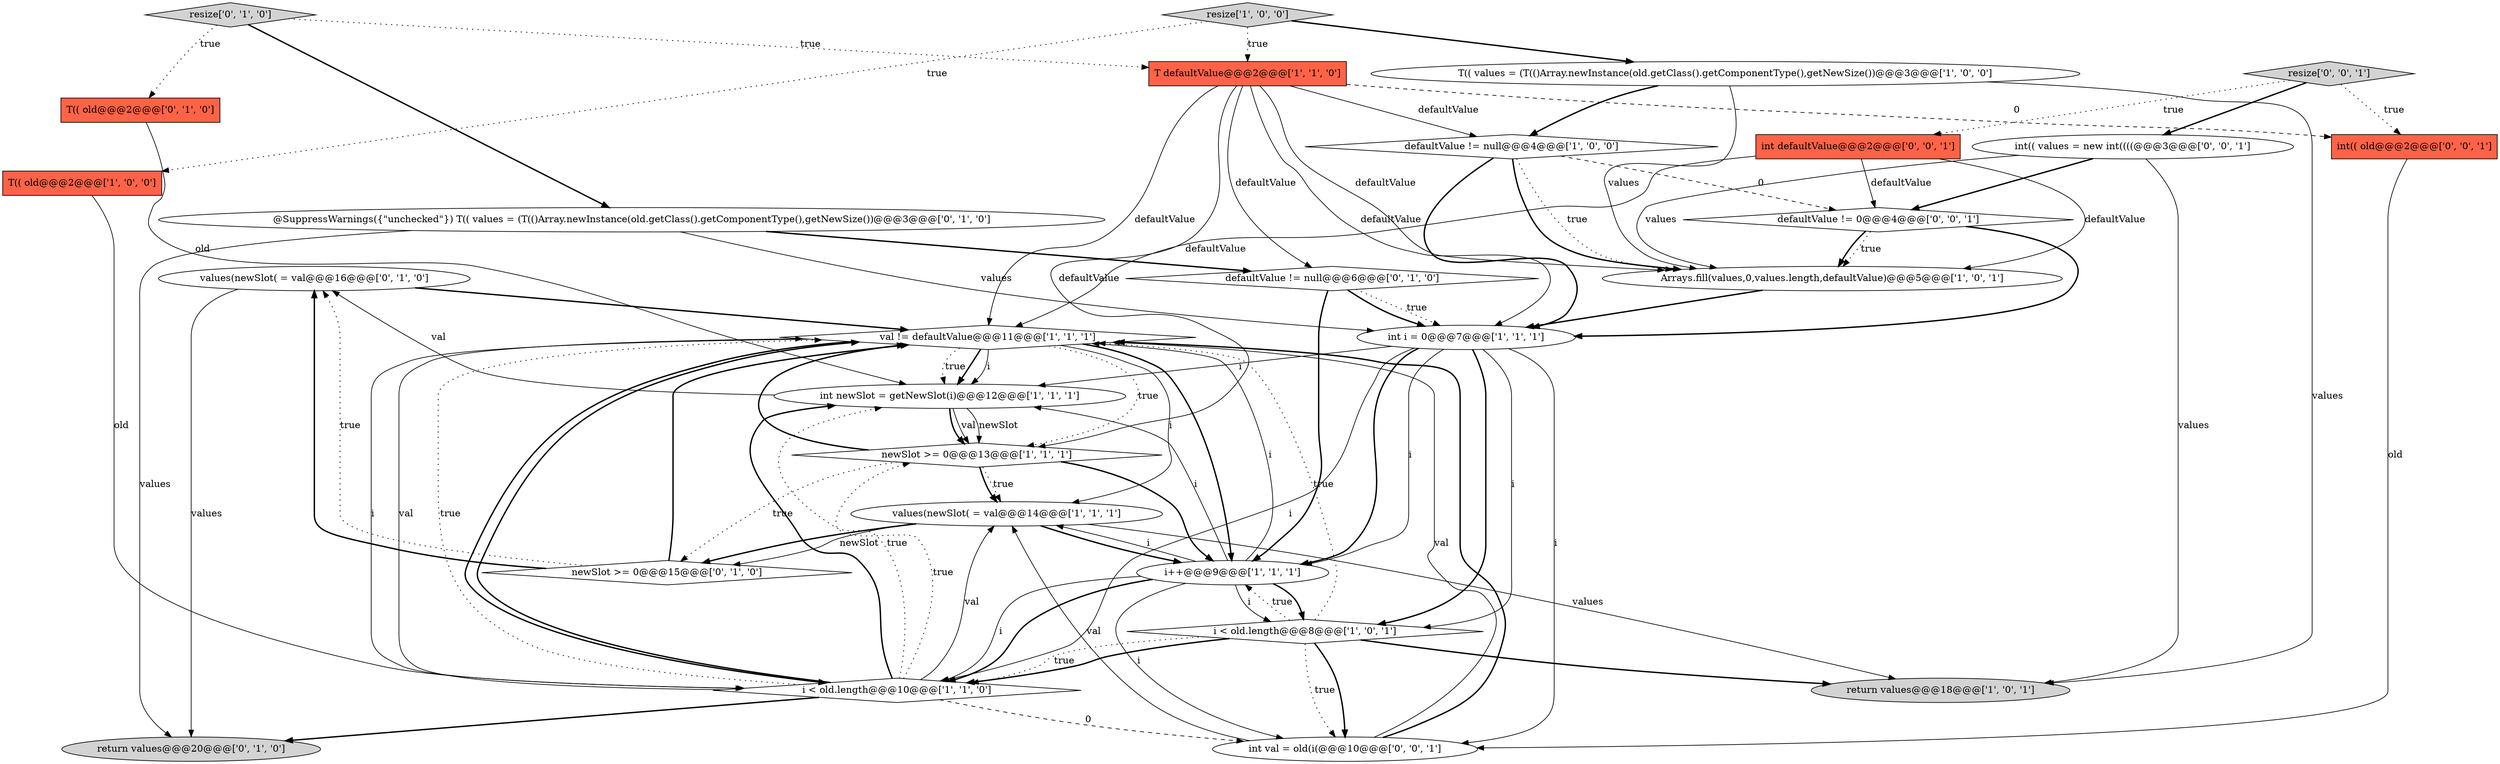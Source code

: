 digraph {
21 [style = filled, label = "return values@@@20@@@['0', '1', '0']", fillcolor = lightgray, shape = ellipse image = "AAA0AAABBB2BBB"];
18 [style = filled, label = "defaultValue != null@@@6@@@['0', '1', '0']", fillcolor = white, shape = diamond image = "AAA0AAABBB2BBB"];
10 [style = filled, label = "T defaultValue@@@2@@@['1', '1', '0']", fillcolor = tomato, shape = box image = "AAA0AAABBB1BBB"];
11 [style = filled, label = "int newSlot = getNewSlot(i)@@@12@@@['1', '1', '1']", fillcolor = white, shape = ellipse image = "AAA0AAABBB1BBB"];
1 [style = filled, label = "T(( old@@@2@@@['1', '0', '0']", fillcolor = tomato, shape = box image = "AAA0AAABBB1BBB"];
16 [style = filled, label = "T(( old@@@2@@@['0', '1', '0']", fillcolor = tomato, shape = box image = "AAA0AAABBB2BBB"];
8 [style = filled, label = "Arrays.fill(values,0,values.length,defaultValue)@@@5@@@['1', '0', '1']", fillcolor = white, shape = ellipse image = "AAA0AAABBB1BBB"];
7 [style = filled, label = "defaultValue != null@@@4@@@['1', '0', '0']", fillcolor = white, shape = diamond image = "AAA0AAABBB1BBB"];
26 [style = filled, label = "int defaultValue@@@2@@@['0', '0', '1']", fillcolor = tomato, shape = box image = "AAA0AAABBB3BBB"];
0 [style = filled, label = "values(newSlot( = val@@@14@@@['1', '1', '1']", fillcolor = white, shape = ellipse image = "AAA0AAABBB1BBB"];
19 [style = filled, label = "newSlot >= 0@@@15@@@['0', '1', '0']", fillcolor = white, shape = diamond image = "AAA0AAABBB2BBB"];
23 [style = filled, label = "int(( values = new int((((@@@3@@@['0', '0', '1']", fillcolor = white, shape = ellipse image = "AAA0AAABBB3BBB"];
4 [style = filled, label = "resize['1', '0', '0']", fillcolor = lightgray, shape = diamond image = "AAA0AAABBB1BBB"];
6 [style = filled, label = "i < old.length@@@8@@@['1', '0', '1']", fillcolor = white, shape = diamond image = "AAA0AAABBB1BBB"];
9 [style = filled, label = "newSlot >= 0@@@13@@@['1', '1', '1']", fillcolor = white, shape = diamond image = "AAA0AAABBB1BBB"];
22 [style = filled, label = "defaultValue != 0@@@4@@@['0', '0', '1']", fillcolor = white, shape = diamond image = "AAA0AAABBB3BBB"];
2 [style = filled, label = "val != defaultValue@@@11@@@['1', '1', '1']", fillcolor = white, shape = diamond image = "AAA0AAABBB1BBB"];
5 [style = filled, label = "int i = 0@@@7@@@['1', '1', '1']", fillcolor = white, shape = ellipse image = "AAA0AAABBB1BBB"];
25 [style = filled, label = "resize['0', '0', '1']", fillcolor = lightgray, shape = diamond image = "AAA0AAABBB3BBB"];
3 [style = filled, label = "T(( values = (T(()Array.newInstance(old.getClass().getComponentType(),getNewSize())@@@3@@@['1', '0', '0']", fillcolor = white, shape = ellipse image = "AAA0AAABBB1BBB"];
27 [style = filled, label = "int(( old@@@2@@@['0', '0', '1']", fillcolor = tomato, shape = box image = "AAA0AAABBB3BBB"];
12 [style = filled, label = "return values@@@18@@@['1', '0', '1']", fillcolor = lightgray, shape = ellipse image = "AAA0AAABBB1BBB"];
17 [style = filled, label = "resize['0', '1', '0']", fillcolor = lightgray, shape = diamond image = "AAA0AAABBB2BBB"];
15 [style = filled, label = "values(newSlot( = val@@@16@@@['0', '1', '0']", fillcolor = white, shape = ellipse image = "AAA0AAABBB2BBB"];
13 [style = filled, label = "i < old.length@@@10@@@['1', '1', '0']", fillcolor = white, shape = diamond image = "AAA0AAABBB1BBB"];
24 [style = filled, label = "int val = old(i(@@@10@@@['0', '0', '1']", fillcolor = white, shape = ellipse image = "AAA0AAABBB3BBB"];
20 [style = filled, label = "@SuppressWarnings({\"unchecked\"}) T(( values = (T(()Array.newInstance(old.getClass().getComponentType(),getNewSize())@@@3@@@['0', '1', '0']", fillcolor = white, shape = ellipse image = "AAA0AAABBB2BBB"];
14 [style = filled, label = "i++@@@9@@@['1', '1', '1']", fillcolor = white, shape = ellipse image = "AAA0AAABBB1BBB"];
23->22 [style = bold, label=""];
5->14 [style = bold, label=""];
27->24 [style = solid, label="old"];
16->11 [style = solid, label="old"];
13->2 [style = solid, label="val"];
25->26 [style = dotted, label="true"];
0->12 [style = solid, label="values"];
3->7 [style = bold, label=""];
0->19 [style = solid, label="newSlot"];
13->11 [style = bold, label=""];
14->11 [style = solid, label="i"];
24->2 [style = solid, label="val"];
6->12 [style = bold, label=""];
9->14 [style = bold, label=""];
14->13 [style = solid, label="i"];
4->3 [style = bold, label=""];
5->6 [style = bold, label=""];
14->6 [style = solid, label="i"];
26->2 [style = solid, label="defaultValue"];
10->9 [style = solid, label="defaultValue"];
8->5 [style = bold, label=""];
24->2 [style = bold, label=""];
20->18 [style = bold, label=""];
2->11 [style = solid, label="i"];
7->8 [style = dotted, label="true"];
14->13 [style = bold, label=""];
2->0 [style = solid, label="i"];
5->6 [style = solid, label="i"];
0->19 [style = bold, label=""];
23->12 [style = solid, label="values"];
15->2 [style = bold, label=""];
26->22 [style = solid, label="defaultValue"];
25->27 [style = dotted, label="true"];
13->0 [style = solid, label="val"];
6->24 [style = dotted, label="true"];
1->13 [style = solid, label="old"];
7->22 [style = dashed, label="0"];
24->0 [style = solid, label="val"];
3->12 [style = solid, label="values"];
14->2 [style = solid, label="i"];
11->15 [style = solid, label="val"];
19->2 [style = bold, label=""];
0->14 [style = bold, label=""];
9->19 [style = dotted, label="true"];
26->8 [style = solid, label="defaultValue"];
11->9 [style = solid, label="val"];
20->21 [style = solid, label="values"];
7->8 [style = bold, label=""];
11->9 [style = solid, label="newSlot"];
17->16 [style = dotted, label="true"];
2->13 [style = bold, label=""];
13->11 [style = dotted, label="true"];
6->14 [style = dotted, label="true"];
5->13 [style = solid, label="i"];
6->24 [style = bold, label=""];
10->18 [style = solid, label="defaultValue"];
9->0 [style = bold, label=""];
17->20 [style = bold, label=""];
4->1 [style = dotted, label="true"];
13->9 [style = dotted, label="true"];
13->24 [style = dashed, label="0"];
2->13 [style = solid, label="i"];
6->13 [style = dotted, label="true"];
15->21 [style = solid, label="values"];
17->10 [style = dotted, label="true"];
19->15 [style = dotted, label="true"];
7->5 [style = bold, label=""];
23->8 [style = solid, label="values"];
18->14 [style = bold, label=""];
25->23 [style = bold, label=""];
20->5 [style = solid, label="values"];
2->11 [style = dotted, label="true"];
22->5 [style = bold, label=""];
5->11 [style = solid, label="i"];
22->8 [style = bold, label=""];
14->0 [style = solid, label="i"];
9->0 [style = dotted, label="true"];
2->11 [style = bold, label=""];
18->5 [style = dotted, label="true"];
10->7 [style = solid, label="defaultValue"];
2->9 [style = dotted, label="true"];
4->10 [style = dotted, label="true"];
18->5 [style = bold, label=""];
9->2 [style = bold, label=""];
19->15 [style = bold, label=""];
22->8 [style = dotted, label="true"];
11->9 [style = bold, label=""];
6->13 [style = bold, label=""];
10->8 [style = solid, label="defaultValue"];
3->8 [style = solid, label="values"];
10->2 [style = solid, label="defaultValue"];
5->24 [style = solid, label="i"];
10->5 [style = solid, label="defaultValue"];
13->2 [style = dotted, label="true"];
10->27 [style = dashed, label="0"];
14->6 [style = bold, label=""];
2->14 [style = bold, label=""];
6->2 [style = dotted, label="true"];
13->2 [style = bold, label=""];
14->24 [style = solid, label="i"];
5->14 [style = solid, label="i"];
13->21 [style = bold, label=""];
}
